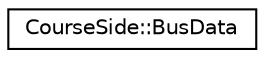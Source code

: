 digraph "Graphical Class Hierarchy"
{
 // LATEX_PDF_SIZE
  edge [fontname="Helvetica",fontsize="10",labelfontname="Helvetica",labelfontsize="10"];
  node [fontname="Helvetica",fontsize="10",shape=record];
  rankdir="LR";
  Node0 [label="CourseSide::BusData",height=0.2,width=0.4,color="black", fillcolor="white", style="filled",URL="$struct_course_side_1_1_bus_data.html",tooltip=" "];
}
